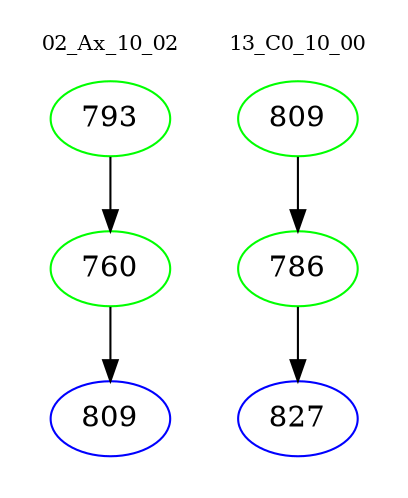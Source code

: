 digraph{
subgraph cluster_0 {
color = white
label = "02_Ax_10_02";
fontsize=10;
T0_793 [label="793", color="green"]
T0_793 -> T0_760 [color="black"]
T0_760 [label="760", color="green"]
T0_760 -> T0_809 [color="black"]
T0_809 [label="809", color="blue"]
}
subgraph cluster_1 {
color = white
label = "13_C0_10_00";
fontsize=10;
T1_809 [label="809", color="green"]
T1_809 -> T1_786 [color="black"]
T1_786 [label="786", color="green"]
T1_786 -> T1_827 [color="black"]
T1_827 [label="827", color="blue"]
}
}
